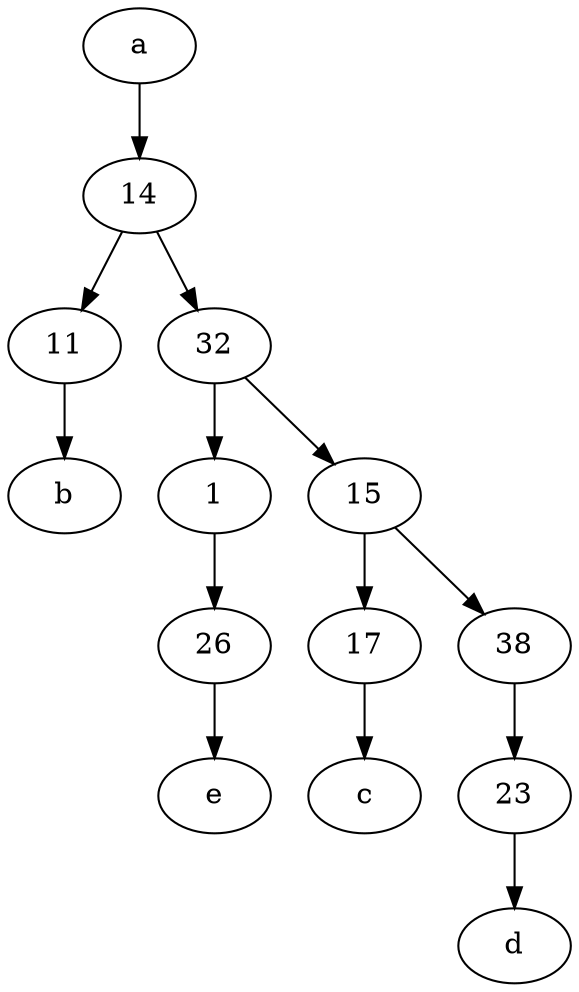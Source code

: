 digraph  {
	11;
	26;
	17;
	1;
	38;
	32;
	23;
	14;
	15;
	a [pos="40,10!"];
	38 -> 23;
	32 -> 15;
	1 -> 26;
	26 -> e;
	32 -> 1;
	11 -> b;
	23 -> d;
	14 -> 32;
	17 -> c;
	15 -> 17;
	14 -> 11;
	a -> 14;
	15 -> 38;

	}